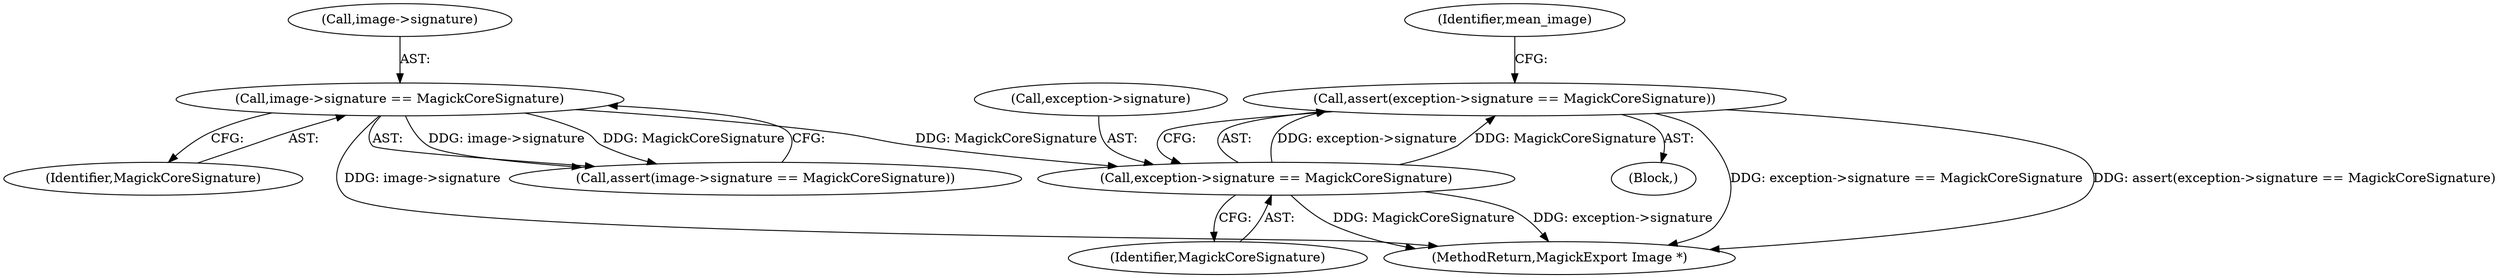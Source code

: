 digraph "0_ImageMagick6_b522d2d857d2f75b659936b59b0da9df1682c256@API" {
"1000147" [label="(Call,assert(exception->signature == MagickCoreSignature))"];
"1000148" [label="(Call,exception->signature == MagickCoreSignature)"];
"1000121" [label="(Call,image->signature == MagickCoreSignature)"];
"1000154" [label="(Identifier,mean_image)"];
"1000121" [label="(Call,image->signature == MagickCoreSignature)"];
"1000152" [label="(Identifier,MagickCoreSignature)"];
"1000106" [label="(Block,)"];
"1000148" [label="(Call,exception->signature == MagickCoreSignature)"];
"1000125" [label="(Identifier,MagickCoreSignature)"];
"1000804" [label="(MethodReturn,MagickExport Image *)"];
"1000149" [label="(Call,exception->signature)"];
"1000122" [label="(Call,image->signature)"];
"1000120" [label="(Call,assert(image->signature == MagickCoreSignature))"];
"1000147" [label="(Call,assert(exception->signature == MagickCoreSignature))"];
"1000147" -> "1000106"  [label="AST: "];
"1000147" -> "1000148"  [label="CFG: "];
"1000148" -> "1000147"  [label="AST: "];
"1000154" -> "1000147"  [label="CFG: "];
"1000147" -> "1000804"  [label="DDG: exception->signature == MagickCoreSignature"];
"1000147" -> "1000804"  [label="DDG: assert(exception->signature == MagickCoreSignature)"];
"1000148" -> "1000147"  [label="DDG: exception->signature"];
"1000148" -> "1000147"  [label="DDG: MagickCoreSignature"];
"1000148" -> "1000152"  [label="CFG: "];
"1000149" -> "1000148"  [label="AST: "];
"1000152" -> "1000148"  [label="AST: "];
"1000148" -> "1000804"  [label="DDG: MagickCoreSignature"];
"1000148" -> "1000804"  [label="DDG: exception->signature"];
"1000121" -> "1000148"  [label="DDG: MagickCoreSignature"];
"1000121" -> "1000120"  [label="AST: "];
"1000121" -> "1000125"  [label="CFG: "];
"1000122" -> "1000121"  [label="AST: "];
"1000125" -> "1000121"  [label="AST: "];
"1000120" -> "1000121"  [label="CFG: "];
"1000121" -> "1000804"  [label="DDG: image->signature"];
"1000121" -> "1000120"  [label="DDG: image->signature"];
"1000121" -> "1000120"  [label="DDG: MagickCoreSignature"];
}
